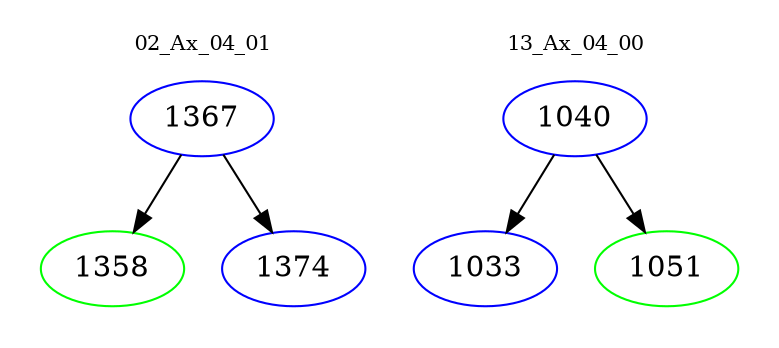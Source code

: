 digraph{
subgraph cluster_0 {
color = white
label = "02_Ax_04_01";
fontsize=10;
T0_1367 [label="1367", color="blue"]
T0_1367 -> T0_1358 [color="black"]
T0_1358 [label="1358", color="green"]
T0_1367 -> T0_1374 [color="black"]
T0_1374 [label="1374", color="blue"]
}
subgraph cluster_1 {
color = white
label = "13_Ax_04_00";
fontsize=10;
T1_1040 [label="1040", color="blue"]
T1_1040 -> T1_1033 [color="black"]
T1_1033 [label="1033", color="blue"]
T1_1040 -> T1_1051 [color="black"]
T1_1051 [label="1051", color="green"]
}
}

